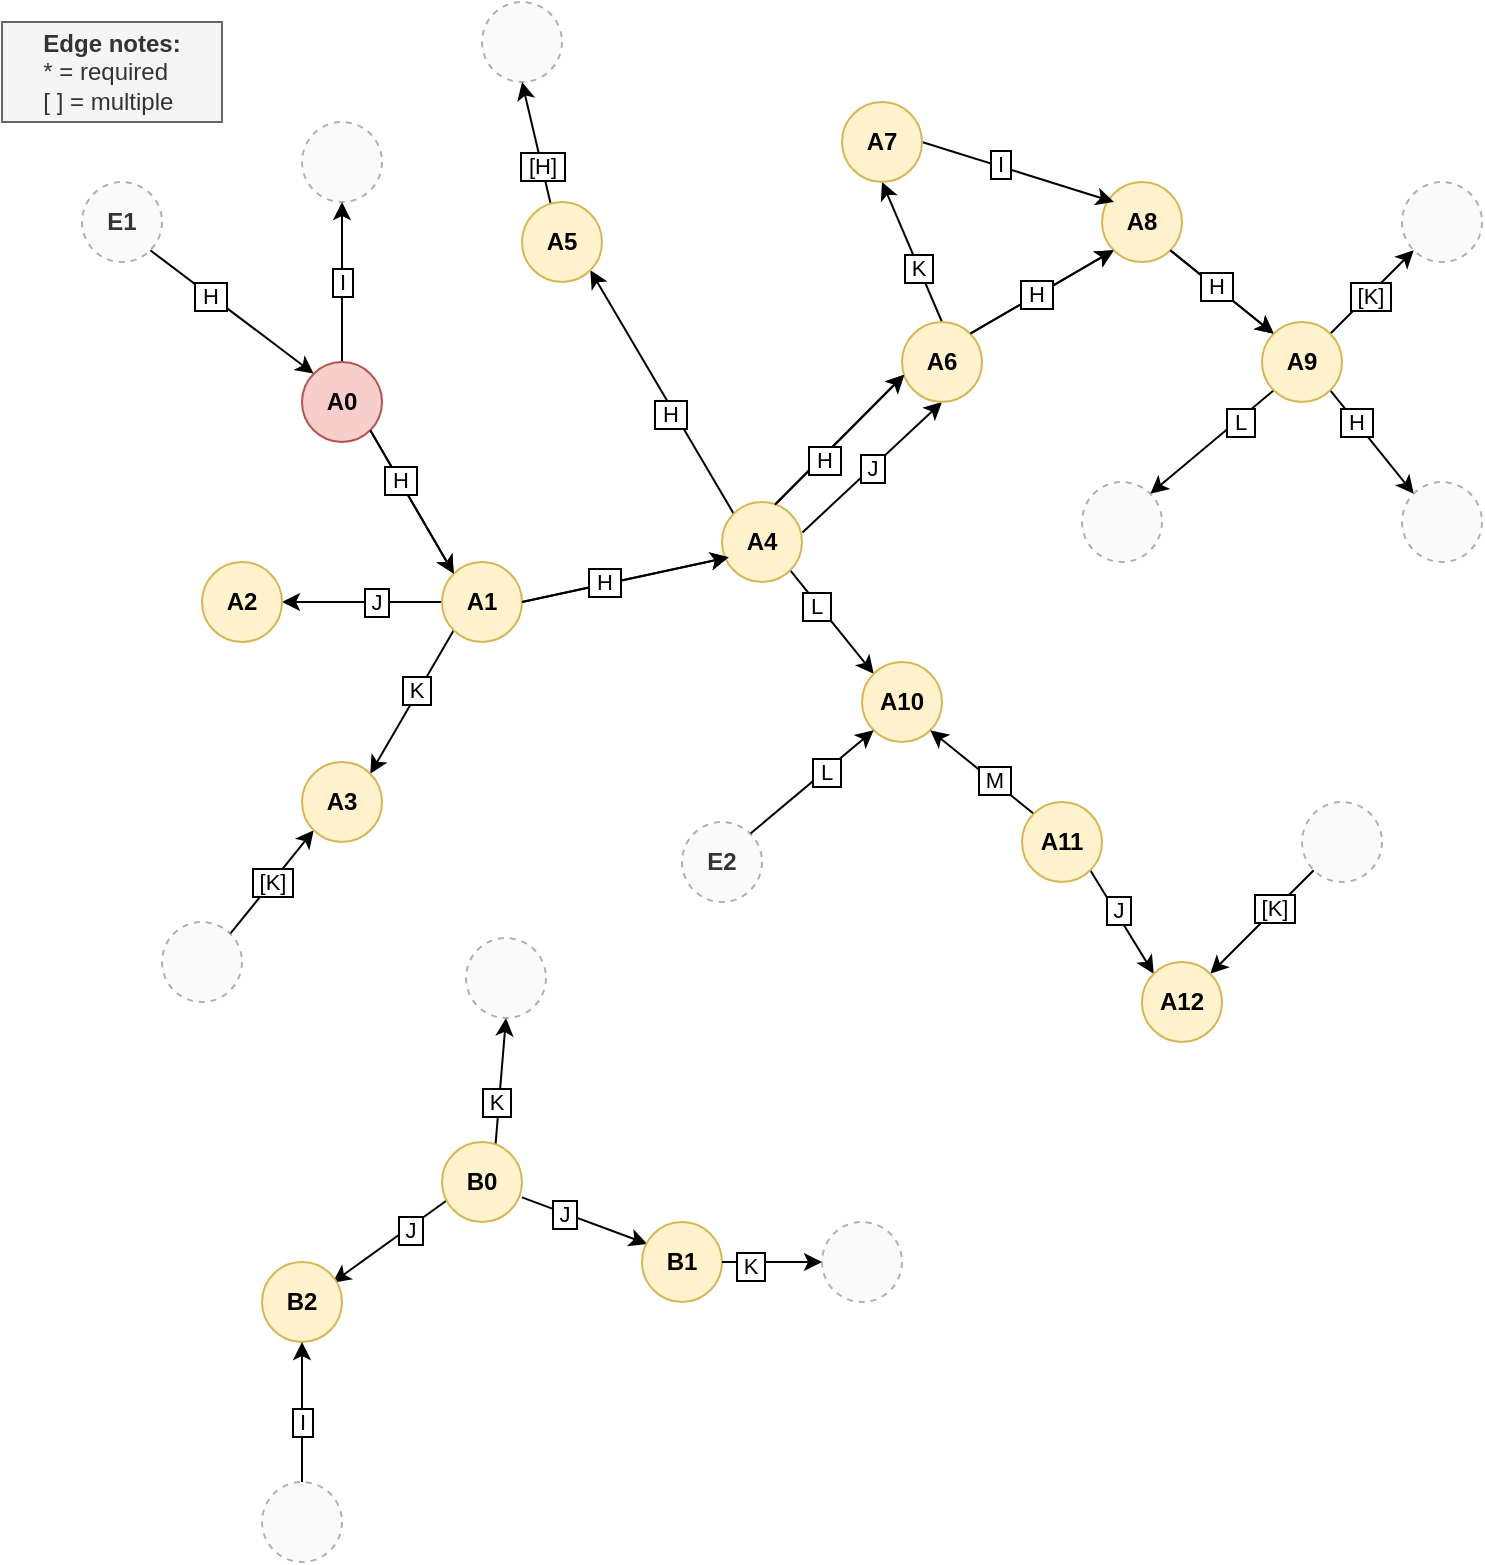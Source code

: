 <mxfile version="13.9.9" type="device"><diagram id="_USY4M_7vZehAEm-4iZj" name="A Object"><mxGraphModel dx="1097" dy="754" grid="1" gridSize="10" guides="1" tooltips="1" connect="1" arrows="1" fold="1" page="1" pageScale="1" pageWidth="827" pageHeight="1169" background="none" math="0" shadow="0"><root><mxCell id="0"/><mxCell id="1" parent="0"/><mxCell id="xoQXdU2DortdppkT05SR-3" style="rounded=0;orthogonalLoop=1;jettySize=auto;html=1;exitX=0.661;exitY=0.035;exitDx=0;exitDy=0;entryX=0.028;entryY=0.66;entryDx=0;entryDy=0;entryPerimeter=0;exitPerimeter=0;" parent="1" source="xoQXdU2DortdppkT05SR-1" target="xoQXdU2DortdppkT05SR-2" edge="1"><mxGeometry relative="1" as="geometry"/></mxCell><mxCell id="xoQXdU2DortdppkT05SR-45" value="&amp;nbsp;H&amp;nbsp;" style="edgeLabel;html=1;align=center;verticalAlign=middle;resizable=0;points=[];labelBorderColor=#000000;" parent="xoQXdU2DortdppkT05SR-3" vertex="1" connectable="0"><mxGeometry x="-0.271" y="-1" relative="1" as="geometry"><mxPoint as="offset"/></mxGeometry></mxCell><mxCell id="xoQXdU2DortdppkT05SR-16" style="edgeStyle=none;rounded=0;orthogonalLoop=1;jettySize=auto;html=1;exitX=0;exitY=0;exitDx=0;exitDy=0;entryX=1;entryY=1;entryDx=0;entryDy=0;" parent="1" source="xoQXdU2DortdppkT05SR-1" target="xoQXdU2DortdppkT05SR-10" edge="1"><mxGeometry relative="1" as="geometry"/></mxCell><mxCell id="xoQXdU2DortdppkT05SR-42" value="&amp;nbsp;H&amp;nbsp;" style="edgeLabel;html=1;align=center;verticalAlign=middle;resizable=0;points=[];labelBorderColor=#000000;" parent="xoQXdU2DortdppkT05SR-16" vertex="1" connectable="0"><mxGeometry x="-0.16" y="2" relative="1" as="geometry"><mxPoint as="offset"/></mxGeometry></mxCell><mxCell id="xoQXdU2DortdppkT05SR-23" style="edgeStyle=none;rounded=0;orthogonalLoop=1;jettySize=auto;html=1;exitX=1;exitY=1;exitDx=0;exitDy=0;entryX=0;entryY=0;entryDx=0;entryDy=0;" parent="1" source="xoQXdU2DortdppkT05SR-1" target="xoQXdU2DortdppkT05SR-13" edge="1"><mxGeometry relative="1" as="geometry"/></mxCell><mxCell id="xoQXdU2DortdppkT05SR-55" value="&amp;nbsp;L&amp;nbsp;" style="edgeLabel;html=1;align=center;verticalAlign=middle;resizable=0;points=[];labelBorderColor=#000000;" parent="xoQXdU2DortdppkT05SR-23" vertex="1" connectable="0"><mxGeometry x="-0.352" y="-1" relative="1" as="geometry"><mxPoint as="offset"/></mxGeometry></mxCell><mxCell id="xoQXdU2DortdppkT05SR-44" style="edgeStyle=none;rounded=0;orthogonalLoop=1;jettySize=auto;html=1;exitX=1.006;exitY=0.38;exitDx=0;exitDy=0;entryX=0.5;entryY=1;entryDx=0;entryDy=0;exitPerimeter=0;" parent="1" source="xoQXdU2DortdppkT05SR-1" target="xoQXdU2DortdppkT05SR-2" edge="1"><mxGeometry relative="1" as="geometry"/></mxCell><mxCell id="xoQXdU2DortdppkT05SR-51" value="&amp;nbsp;J&amp;nbsp;" style="edgeLabel;html=1;align=center;verticalAlign=middle;resizable=0;points=[];labelBorderColor=#000000;" parent="xoQXdU2DortdppkT05SR-44" vertex="1" connectable="0"><mxGeometry x="-0.209" y="-1" relative="1" as="geometry"><mxPoint x="5.88" y="-7.36" as="offset"/></mxGeometry></mxCell><mxCell id="xoQXdU2DortdppkT05SR-1" value="A4" style="ellipse;whiteSpace=wrap;html=1;aspect=fixed;fontStyle=1;fillColor=#fff2cc;strokeColor=#d6b656;" parent="1" vertex="1"><mxGeometry x="370" y="250" width="40" height="40" as="geometry"/></mxCell><mxCell id="xoQXdU2DortdppkT05SR-19" style="edgeStyle=none;rounded=0;orthogonalLoop=1;jettySize=auto;html=1;exitX=0.5;exitY=0;exitDx=0;exitDy=0;entryX=0.5;entryY=1;entryDx=0;entryDy=0;" parent="1" source="xoQXdU2DortdppkT05SR-2" target="xoQXdU2DortdppkT05SR-9" edge="1"><mxGeometry relative="1" as="geometry"/></mxCell><mxCell id="xoQXdU2DortdppkT05SR-52" value="&amp;nbsp;K&amp;nbsp;" style="edgeLabel;html=1;align=center;verticalAlign=middle;resizable=0;points=[];labelBorderColor=#000000;" parent="xoQXdU2DortdppkT05SR-19" vertex="1" connectable="0"><mxGeometry x="-0.214" relative="1" as="geometry"><mxPoint as="offset"/></mxGeometry></mxCell><mxCell id="xoQXdU2DortdppkT05SR-21" style="edgeStyle=none;rounded=0;orthogonalLoop=1;jettySize=auto;html=1;exitX=1;exitY=0;exitDx=0;exitDy=0;entryX=0;entryY=1;entryDx=0;entryDy=0;" parent="1" source="xoQXdU2DortdppkT05SR-2" target="xoQXdU2DortdppkT05SR-7" edge="1"><mxGeometry relative="1" as="geometry"/></mxCell><mxCell id="xoQXdU2DortdppkT05SR-46" value="&amp;nbsp;H&amp;nbsp;" style="edgeLabel;html=1;align=center;verticalAlign=middle;resizable=0;points=[];labelBorderColor=#000000;" parent="xoQXdU2DortdppkT05SR-21" vertex="1" connectable="0"><mxGeometry x="-0.27" y="-5" relative="1" as="geometry"><mxPoint x="3.41" y="-9.1" as="offset"/></mxGeometry></mxCell><mxCell id="xoQXdU2DortdppkT05SR-2" value="A6" style="ellipse;whiteSpace=wrap;html=1;aspect=fixed;fontStyle=1;fillColor=#fff2cc;strokeColor=#d6b656;" parent="1" vertex="1"><mxGeometry x="460" y="160" width="40" height="40" as="geometry"/></mxCell><mxCell id="xoQXdU2DortdppkT05SR-22" style="edgeStyle=none;rounded=0;orthogonalLoop=1;jettySize=auto;html=1;exitX=1;exitY=1;exitDx=0;exitDy=0;entryX=0;entryY=0;entryDx=0;entryDy=0;" parent="1" source="xoQXdU2DortdppkT05SR-7" target="xoQXdU2DortdppkT05SR-8" edge="1"><mxGeometry relative="1" as="geometry"/></mxCell><mxCell id="xoQXdU2DortdppkT05SR-47" value="&amp;nbsp;H&amp;nbsp;" style="edgeLabel;html=1;align=center;verticalAlign=middle;resizable=0;points=[];labelBorderColor=#000000;" parent="xoQXdU2DortdppkT05SR-22" vertex="1" connectable="0"><mxGeometry x="-0.4" relative="1" as="geometry"><mxPoint x="7.29" y="5.3" as="offset"/></mxGeometry></mxCell><mxCell id="xoQXdU2DortdppkT05SR-7" value="A8" style="ellipse;whiteSpace=wrap;html=1;aspect=fixed;fontStyle=1;fillColor=#fff2cc;strokeColor=#d6b656;" parent="1" vertex="1"><mxGeometry x="560" y="90" width="40" height="40" as="geometry"/></mxCell><mxCell id="xoQXdU2DortdppkT05SR-33" style="edgeStyle=none;rounded=0;orthogonalLoop=1;jettySize=auto;html=1;exitX=0;exitY=1;exitDx=0;exitDy=0;entryX=1;entryY=0;entryDx=0;entryDy=0;" parent="1" source="xoQXdU2DortdppkT05SR-8" target="xoQXdU2DortdppkT05SR-90" edge="1"><mxGeometry relative="1" as="geometry"><mxPoint x="590" y="250" as="targetPoint"/></mxGeometry></mxCell><mxCell id="xoQXdU2DortdppkT05SR-54" value="&amp;nbsp;L&amp;nbsp;" style="edgeLabel;html=1;align=center;verticalAlign=middle;resizable=0;points=[];labelBorderColor=#000000;" parent="xoQXdU2DortdppkT05SR-33" vertex="1" connectable="0"><mxGeometry x="-0.428" y="1" relative="1" as="geometry"><mxPoint as="offset"/></mxGeometry></mxCell><mxCell id="xoQXdU2DortdppkT05SR-34" style="edgeStyle=none;rounded=0;orthogonalLoop=1;jettySize=auto;html=1;exitX=1;exitY=1;exitDx=0;exitDy=0;entryX=0;entryY=0;entryDx=0;entryDy=0;" parent="1" source="xoQXdU2DortdppkT05SR-8" target="xoQXdU2DortdppkT05SR-89" edge="1"><mxGeometry relative="1" as="geometry"><mxPoint x="720" y="250" as="targetPoint"/></mxGeometry></mxCell><mxCell id="xoQXdU2DortdppkT05SR-48" value="&amp;nbsp;H&amp;nbsp;" style="edgeLabel;html=1;align=center;verticalAlign=middle;resizable=0;points=[];labelBorderColor=#000000;" parent="xoQXdU2DortdppkT05SR-34" vertex="1" connectable="0"><mxGeometry x="-0.389" relative="1" as="geometry"><mxPoint as="offset"/></mxGeometry></mxCell><mxCell id="xoQXdU2DortdppkT05SR-82" style="edgeStyle=none;rounded=0;orthogonalLoop=1;jettySize=auto;html=1;exitX=1;exitY=0;exitDx=0;exitDy=0;strokeWidth=1;entryX=0;entryY=1;entryDx=0;entryDy=0;" parent="1" source="xoQXdU2DortdppkT05SR-8" target="xoQXdU2DortdppkT05SR-91" edge="1"><mxGeometry relative="1" as="geometry"><mxPoint x="720" y="130" as="targetPoint"/></mxGeometry></mxCell><mxCell id="xoQXdU2DortdppkT05SR-83" value="&amp;nbsp;[K]&amp;nbsp;" style="edgeLabel;html=1;align=center;verticalAlign=middle;resizable=0;points=[];labelBorderColor=#000000;" parent="xoQXdU2DortdppkT05SR-82" vertex="1" connectable="0"><mxGeometry x="-0.415" y="-3" relative="1" as="geometry"><mxPoint x="4.62" y="-8.75" as="offset"/></mxGeometry></mxCell><mxCell id="xoQXdU2DortdppkT05SR-8" value="A9" style="ellipse;whiteSpace=wrap;html=1;aspect=fixed;fontStyle=1;fillColor=#fff2cc;strokeColor=#d6b656;" parent="1" vertex="1"><mxGeometry x="640" y="160" width="40" height="40" as="geometry"/></mxCell><mxCell id="xoQXdU2DortdppkT05SR-20" style="edgeStyle=none;rounded=0;orthogonalLoop=1;jettySize=auto;html=1;exitX=1;exitY=0.5;exitDx=0;exitDy=0;" parent="1" source="xoQXdU2DortdppkT05SR-9" edge="1"><mxGeometry relative="1" as="geometry"><mxPoint x="566" y="100" as="targetPoint"/></mxGeometry></mxCell><mxCell id="xoQXdU2DortdppkT05SR-53" value="&amp;nbsp;I&amp;nbsp;" style="edgeLabel;html=1;align=center;verticalAlign=middle;resizable=0;points=[];labelBorderColor=#000000;" parent="xoQXdU2DortdppkT05SR-20" vertex="1" connectable="0"><mxGeometry x="-0.197" relative="1" as="geometry"><mxPoint y="-1" as="offset"/></mxGeometry></mxCell><mxCell id="xoQXdU2DortdppkT05SR-9" value="A7" style="ellipse;whiteSpace=wrap;html=1;aspect=fixed;fontStyle=1;fillColor=#fff2cc;strokeColor=#d6b656;" parent="1" vertex="1"><mxGeometry x="430" y="50" width="40" height="40" as="geometry"/></mxCell><mxCell id="xoQXdU2DortdppkT05SR-32" style="edgeStyle=none;rounded=0;orthogonalLoop=1;jettySize=auto;html=1;exitX=0.361;exitY=0.035;exitDx=0;exitDy=0;entryX=0.5;entryY=1;entryDx=0;entryDy=0;exitPerimeter=0;" parent="1" source="xoQXdU2DortdppkT05SR-10" target="xoQXdU2DortdppkT05SR-92" edge="1"><mxGeometry relative="1" as="geometry"><mxPoint x="230" y="40" as="targetPoint"/></mxGeometry></mxCell><mxCell id="xoQXdU2DortdppkT05SR-43" value="&amp;nbsp;[H]&amp;nbsp;" style="edgeLabel;html=1;align=center;verticalAlign=middle;resizable=0;points=[];labelBorderColor=#000000;" parent="xoQXdU2DortdppkT05SR-32" vertex="1" connectable="0"><mxGeometry x="-0.346" relative="1" as="geometry"><mxPoint as="offset"/></mxGeometry></mxCell><mxCell id="xoQXdU2DortdppkT05SR-10" value="A5" style="ellipse;whiteSpace=wrap;html=1;aspect=fixed;fontStyle=1;fillColor=#fff2cc;strokeColor=#d6b656;" parent="1" vertex="1"><mxGeometry x="270" y="100" width="40" height="40" as="geometry"/></mxCell><mxCell id="xoQXdU2DortdppkT05SR-17" style="edgeStyle=none;rounded=0;orthogonalLoop=1;jettySize=auto;html=1;exitX=1;exitY=0.5;exitDx=0;exitDy=0;entryX=0.083;entryY=0.692;entryDx=0;entryDy=0;entryPerimeter=0;" parent="1" source="xoQXdU2DortdppkT05SR-11" target="xoQXdU2DortdppkT05SR-1" edge="1"><mxGeometry relative="1" as="geometry"/></mxCell><mxCell id="xoQXdU2DortdppkT05SR-41" value="&amp;nbsp;H&amp;nbsp;" style="edgeLabel;html=1;align=center;verticalAlign=middle;resizable=0;points=[];labelBorderColor=#000000;" parent="xoQXdU2DortdppkT05SR-17" vertex="1" connectable="0"><mxGeometry x="-0.333" relative="1" as="geometry"><mxPoint x="5.79" y="-2.61" as="offset"/></mxGeometry></mxCell><mxCell id="xoQXdU2DortdppkT05SR-18" style="edgeStyle=none;rounded=0;orthogonalLoop=1;jettySize=auto;html=1;exitX=0;exitY=1;exitDx=0;exitDy=0;entryX=1;entryY=0;entryDx=0;entryDy=0;" parent="1" source="xoQXdU2DortdppkT05SR-11" target="xoQXdU2DortdppkT05SR-12" edge="1"><mxGeometry relative="1" as="geometry"/></mxCell><mxCell id="xoQXdU2DortdppkT05SR-50" value="&amp;nbsp;K&amp;nbsp;" style="edgeLabel;html=1;align=center;verticalAlign=middle;resizable=0;points=[];labelBorderColor=#000000;" parent="xoQXdU2DortdppkT05SR-18" vertex="1" connectable="0"><mxGeometry x="-0.147" y="-2" relative="1" as="geometry"><mxPoint as="offset"/></mxGeometry></mxCell><mxCell id="xoQXdU2DortdppkT05SR-27" style="edgeStyle=none;rounded=0;orthogonalLoop=1;jettySize=auto;html=1;exitX=0;exitY=0.5;exitDx=0;exitDy=0;entryX=1;entryY=0.5;entryDx=0;entryDy=0;" parent="1" source="xoQXdU2DortdppkT05SR-11" target="xoQXdU2DortdppkT05SR-26" edge="1"><mxGeometry relative="1" as="geometry"/></mxCell><mxCell id="xoQXdU2DortdppkT05SR-49" value="&amp;nbsp;J&amp;nbsp;" style="edgeLabel;html=1;align=center;verticalAlign=middle;resizable=0;points=[];labelBorderColor=#000000;" parent="xoQXdU2DortdppkT05SR-27" vertex="1" connectable="0"><mxGeometry x="-0.181" relative="1" as="geometry"><mxPoint as="offset"/></mxGeometry></mxCell><mxCell id="xoQXdU2DortdppkT05SR-61" style="edgeStyle=none;rounded=0;orthogonalLoop=1;jettySize=auto;html=1;entryX=0;entryY=1;entryDx=0;entryDy=0;strokeWidth=1;exitX=1;exitY=0;exitDx=0;exitDy=0;" parent="1" source="xoQXdU2DortdppkT05SR-87" target="xoQXdU2DortdppkT05SR-12" edge="1"><mxGeometry relative="1" as="geometry"><mxPoint x="120" y="470" as="sourcePoint"/></mxGeometry></mxCell><mxCell id="xoQXdU2DortdppkT05SR-62" value="&amp;nbsp;[K]&amp;nbsp;" style="edgeLabel;html=1;align=center;verticalAlign=middle;resizable=0;points=[];labelBorderColor=#000000;" parent="xoQXdU2DortdppkT05SR-61" vertex="1" connectable="0"><mxGeometry x="-0.338" y="-2" relative="1" as="geometry"><mxPoint x="5" y="-10.72" as="offset"/></mxGeometry></mxCell><mxCell id="xoQXdU2DortdppkT05SR-11" value="A1" style="ellipse;whiteSpace=wrap;html=1;aspect=fixed;fontStyle=1;fillColor=#fff2cc;strokeColor=#d6b656;" parent="1" vertex="1"><mxGeometry x="230" y="280" width="40" height="40" as="geometry"/></mxCell><mxCell id="xoQXdU2DortdppkT05SR-12" value="A3" style="ellipse;whiteSpace=wrap;html=1;aspect=fixed;fontStyle=1;fillColor=#fff2cc;strokeColor=#d6b656;" parent="1" vertex="1"><mxGeometry x="160" y="380" width="40" height="40" as="geometry"/></mxCell><mxCell id="xoQXdU2DortdppkT05SR-13" value="A10" style="ellipse;whiteSpace=wrap;html=1;aspect=fixed;fontStyle=1;fillColor=#fff2cc;strokeColor=#d6b656;" parent="1" vertex="1"><mxGeometry x="440" y="330" width="40" height="40" as="geometry"/></mxCell><mxCell id="xoQXdU2DortdppkT05SR-24" style="edgeStyle=none;rounded=0;orthogonalLoop=1;jettySize=auto;html=1;exitX=0;exitY=0;exitDx=0;exitDy=0;entryX=1;entryY=1;entryDx=0;entryDy=0;" parent="1" source="xoQXdU2DortdppkT05SR-14" target="xoQXdU2DortdppkT05SR-13" edge="1"><mxGeometry relative="1" as="geometry"/></mxCell><mxCell id="xoQXdU2DortdppkT05SR-57" value="&amp;nbsp;M&amp;nbsp;" style="edgeLabel;html=1;align=center;verticalAlign=middle;resizable=0;points=[];labelBorderColor=#000000;" parent="xoQXdU2DortdppkT05SR-24" vertex="1" connectable="0"><mxGeometry x="-0.221" y="-1" relative="1" as="geometry"><mxPoint as="offset"/></mxGeometry></mxCell><mxCell id="xoQXdU2DortdppkT05SR-25" style="edgeStyle=none;rounded=0;orthogonalLoop=1;jettySize=auto;html=1;exitX=1;exitY=1;exitDx=0;exitDy=0;entryX=0;entryY=0;entryDx=0;entryDy=0;" parent="1" source="xoQXdU2DortdppkT05SR-14" target="xoQXdU2DortdppkT05SR-15" edge="1"><mxGeometry relative="1" as="geometry"><Array as="points"><mxPoint x="570" y="460"/></Array></mxGeometry></mxCell><mxCell id="xoQXdU2DortdppkT05SR-58" value="&amp;nbsp;J&amp;nbsp;" style="edgeLabel;html=1;align=center;verticalAlign=middle;resizable=0;points=[];labelBorderColor=#000000;" parent="xoQXdU2DortdppkT05SR-25" vertex="1" connectable="0"><mxGeometry x="-0.211" y="1" relative="1" as="geometry"><mxPoint as="offset"/></mxGeometry></mxCell><mxCell id="xoQXdU2DortdppkT05SR-35" style="edgeStyle=none;rounded=0;orthogonalLoop=1;jettySize=auto;html=1;entryX=0;entryY=1;entryDx=0;entryDy=0;strokeWidth=1;exitX=1;exitY=0;exitDx=0;exitDy=0;" parent="1" source="xoQXdU2DortdppkT05SR-86" target="xoQXdU2DortdppkT05SR-13" edge="1"><mxGeometry relative="1" as="geometry"><mxPoint x="390" y="420" as="sourcePoint"/></mxGeometry></mxCell><mxCell id="xoQXdU2DortdppkT05SR-56" value="&amp;nbsp;L&amp;nbsp;" style="edgeLabel;html=1;align=center;verticalAlign=middle;resizable=0;points=[];labelBorderColor=#000000;" parent="xoQXdU2DortdppkT05SR-35" vertex="1" connectable="0"><mxGeometry x="0.207" relative="1" as="geometry"><mxPoint as="offset"/></mxGeometry></mxCell><mxCell id="xoQXdU2DortdppkT05SR-36" style="edgeStyle=none;rounded=0;orthogonalLoop=1;jettySize=auto;html=1;entryX=1;entryY=0;entryDx=0;entryDy=0;exitX=0;exitY=1;exitDx=0;exitDy=0;" parent="1" source="xoQXdU2DortdppkT05SR-88" target="xoQXdU2DortdppkT05SR-15" edge="1"><mxGeometry relative="1" as="geometry"><mxPoint x="670" y="430" as="sourcePoint"/></mxGeometry></mxCell><mxCell id="xoQXdU2DortdppkT05SR-59" value="&amp;nbsp;[K]&amp;nbsp;" style="edgeLabel;html=1;align=center;verticalAlign=middle;resizable=0;points=[];labelBorderColor=#000000;" parent="xoQXdU2DortdppkT05SR-36" vertex="1" connectable="0"><mxGeometry x="-0.234" y="-1" relative="1" as="geometry"><mxPoint as="offset"/></mxGeometry></mxCell><mxCell id="xoQXdU2DortdppkT05SR-14" value="A11" style="ellipse;whiteSpace=wrap;html=1;aspect=fixed;fontStyle=1;fillColor=#fff2cc;strokeColor=#d6b656;" parent="1" vertex="1"><mxGeometry x="520" y="400" width="40" height="40" as="geometry"/></mxCell><mxCell id="xoQXdU2DortdppkT05SR-15" value="A12" style="ellipse;whiteSpace=wrap;html=1;aspect=fixed;fontStyle=1;fillColor=#fff2cc;strokeColor=#d6b656;" parent="1" vertex="1"><mxGeometry x="580" y="480" width="40" height="40" as="geometry"/></mxCell><mxCell id="xoQXdU2DortdppkT05SR-31" style="edgeStyle=none;rounded=0;orthogonalLoop=1;jettySize=auto;html=1;entryX=0;entryY=0;entryDx=0;entryDy=0;exitX=1;exitY=1;exitDx=0;exitDy=0;" parent="1" source="xoQXdU2DortdppkT05SR-85" target="xoQXdU2DortdppkT05SR-28" edge="1"><mxGeometry relative="1" as="geometry"><mxPoint x="90" y="130" as="sourcePoint"/></mxGeometry></mxCell><mxCell id="xoQXdU2DortdppkT05SR-38" value="&amp;nbsp;H&amp;nbsp;" style="edgeLabel;html=1;align=center;verticalAlign=middle;resizable=0;points=[];labelBorderColor=#000000;" parent="xoQXdU2DortdppkT05SR-31" vertex="1" connectable="0"><mxGeometry x="-0.263" relative="1" as="geometry"><mxPoint as="offset"/></mxGeometry></mxCell><mxCell id="xoQXdU2DortdppkT05SR-26" value="A2" style="ellipse;whiteSpace=wrap;html=1;aspect=fixed;fontStyle=1;fillColor=#fff2cc;strokeColor=#d6b656;" parent="1" vertex="1"><mxGeometry x="110" y="280" width="40" height="40" as="geometry"/></mxCell><mxCell id="xoQXdU2DortdppkT05SR-29" style="edgeStyle=none;rounded=0;orthogonalLoop=1;jettySize=auto;html=1;exitX=1;exitY=1;exitDx=0;exitDy=0;entryX=0;entryY=0;entryDx=0;entryDy=0;" parent="1" source="xoQXdU2DortdppkT05SR-28" target="xoQXdU2DortdppkT05SR-11" edge="1"><mxGeometry relative="1" as="geometry"/></mxCell><mxCell id="xoQXdU2DortdppkT05SR-40" value="&amp;nbsp;H&amp;nbsp;" style="edgeLabel;html=1;align=center;verticalAlign=middle;resizable=0;points=[];labelBorderColor=#000000;" parent="xoQXdU2DortdppkT05SR-29" vertex="1" connectable="0"><mxGeometry x="-0.303" relative="1" as="geometry"><mxPoint as="offset"/></mxGeometry></mxCell><mxCell id="xoQXdU2DortdppkT05SR-37" style="edgeStyle=none;rounded=0;orthogonalLoop=1;jettySize=auto;html=1;exitX=0.5;exitY=0;exitDx=0;exitDy=0;entryX=0.5;entryY=1;entryDx=0;entryDy=0;" parent="1" source="xoQXdU2DortdppkT05SR-28" target="xoQXdU2DortdppkT05SR-93" edge="1"><mxGeometry relative="1" as="geometry"><mxPoint x="180" y="100" as="targetPoint"/></mxGeometry></mxCell><mxCell id="xoQXdU2DortdppkT05SR-39" value="&amp;nbsp;I&amp;nbsp;" style="edgeLabel;html=1;align=center;verticalAlign=middle;resizable=0;points=[];labelBorderColor=#000000;" parent="xoQXdU2DortdppkT05SR-37" vertex="1" connectable="0"><mxGeometry x="0.208" y="1" relative="1" as="geometry"><mxPoint x="1" y="8.33" as="offset"/></mxGeometry></mxCell><mxCell id="xoQXdU2DortdppkT05SR-28" value="A0" style="ellipse;whiteSpace=wrap;html=1;aspect=fixed;fontStyle=1;fillColor=#f8cecc;strokeColor=#b85450;" parent="1" vertex="1"><mxGeometry x="160" y="180" width="40" height="40" as="geometry"/></mxCell><mxCell id="xoQXdU2DortdppkT05SR-68" style="edgeStyle=none;rounded=0;orthogonalLoop=1;jettySize=auto;html=1;exitX=1;exitY=1;exitDx=0;exitDy=0;entryX=0;entryY=0;entryDx=0;entryDy=0;" parent="1" edge="1"><mxGeometry relative="1" as="geometry"><mxPoint x="194.142" y="214.142" as="sourcePoint"/><mxPoint x="235.858" y="285.858" as="targetPoint"/></mxGeometry></mxCell><mxCell id="xoQXdU2DortdppkT05SR-69" value="&amp;nbsp;H&amp;nbsp;" style="edgeLabel;html=1;align=center;verticalAlign=middle;resizable=0;points=[];labelBorderColor=#000000;" parent="xoQXdU2DortdppkT05SR-68" vertex="1" connectable="0"><mxGeometry x="-0.303" relative="1" as="geometry"><mxPoint as="offset"/></mxGeometry></mxCell><mxCell id="xoQXdU2DortdppkT05SR-70" style="edgeStyle=none;rounded=0;orthogonalLoop=1;jettySize=auto;html=1;exitX=1;exitY=0.5;exitDx=0;exitDy=0;entryX=0.083;entryY=0.692;entryDx=0;entryDy=0;entryPerimeter=0;" parent="1" edge="1"><mxGeometry relative="1" as="geometry"><mxPoint x="270" y="300" as="sourcePoint"/><mxPoint x="373.32" y="277.68" as="targetPoint"/></mxGeometry></mxCell><mxCell id="xoQXdU2DortdppkT05SR-71" value="&amp;nbsp;H&amp;nbsp;" style="edgeLabel;html=1;align=center;verticalAlign=middle;resizable=0;points=[];labelBorderColor=#000000;" parent="xoQXdU2DortdppkT05SR-70" vertex="1" connectable="0"><mxGeometry x="-0.333" relative="1" as="geometry"><mxPoint x="5.79" y="-2.61" as="offset"/></mxGeometry></mxCell><mxCell id="xoQXdU2DortdppkT05SR-76" style="rounded=0;orthogonalLoop=1;jettySize=auto;html=1;exitX=0.661;exitY=0.035;exitDx=0;exitDy=0;entryX=0.028;entryY=0.66;entryDx=0;entryDy=0;entryPerimeter=0;exitPerimeter=0;" parent="1" edge="1"><mxGeometry relative="1" as="geometry"><mxPoint x="396.44" y="251.4" as="sourcePoint"/><mxPoint x="461.12" y="186.4" as="targetPoint"/></mxGeometry></mxCell><mxCell id="xoQXdU2DortdppkT05SR-77" value="&amp;nbsp;H&amp;nbsp;" style="edgeLabel;html=1;align=center;verticalAlign=middle;resizable=0;points=[];labelBorderColor=#000000;" parent="xoQXdU2DortdppkT05SR-76" vertex="1" connectable="0"><mxGeometry x="-0.271" y="-1" relative="1" as="geometry"><mxPoint as="offset"/></mxGeometry></mxCell><mxCell id="xoQXdU2DortdppkT05SR-78" style="edgeStyle=none;rounded=0;orthogonalLoop=1;jettySize=auto;html=1;exitX=1;exitY=0;exitDx=0;exitDy=0;entryX=0;entryY=1;entryDx=0;entryDy=0;" parent="1" edge="1"><mxGeometry relative="1" as="geometry"><mxPoint x="494.142" y="165.858" as="sourcePoint"/><mxPoint x="565.858" y="124.142" as="targetPoint"/></mxGeometry></mxCell><mxCell id="xoQXdU2DortdppkT05SR-79" value="&amp;nbsp;H&amp;nbsp;" style="edgeLabel;html=1;align=center;verticalAlign=middle;resizable=0;points=[];labelBorderColor=#000000;" parent="xoQXdU2DortdppkT05SR-78" vertex="1" connectable="0"><mxGeometry x="-0.27" y="-5" relative="1" as="geometry"><mxPoint x="3.41" y="-9.1" as="offset"/></mxGeometry></mxCell><mxCell id="xoQXdU2DortdppkT05SR-80" style="edgeStyle=none;rounded=0;orthogonalLoop=1;jettySize=auto;html=1;exitX=1;exitY=1;exitDx=0;exitDy=0;entryX=0;entryY=0;entryDx=0;entryDy=0;" parent="1" edge="1"><mxGeometry relative="1" as="geometry"><mxPoint x="594.142" y="124.142" as="sourcePoint"/><mxPoint x="645.858" y="165.858" as="targetPoint"/></mxGeometry></mxCell><mxCell id="xoQXdU2DortdppkT05SR-81" value="&amp;nbsp;H&amp;nbsp;" style="edgeLabel;html=1;align=center;verticalAlign=middle;resizable=0;points=[];labelBorderColor=#000000;" parent="xoQXdU2DortdppkT05SR-80" vertex="1" connectable="0"><mxGeometry x="-0.4" relative="1" as="geometry"><mxPoint x="7.29" y="5.3" as="offset"/></mxGeometry></mxCell><mxCell id="xoQXdU2DortdppkT05SR-84" value="&lt;div style=&quot;text-align: left&quot;&gt;&lt;span&gt;&lt;b&gt;Edge notes:&lt;/b&gt;&lt;/span&gt;&lt;/div&gt;&lt;div style=&quot;text-align: left&quot;&gt;&lt;span&gt;* = required&lt;/span&gt;&lt;/div&gt;&lt;div style=&quot;text-align: left&quot;&gt;&lt;span&gt;[ ] = multiple&lt;/span&gt;&lt;/div&gt;" style="rounded=0;whiteSpace=wrap;html=1;fillColor=#f5f5f5;strokeColor=#666666;fontColor=#333333;" parent="1" vertex="1"><mxGeometry x="10" y="10" width="110" height="50" as="geometry"/></mxCell><mxCell id="xoQXdU2DortdppkT05SR-85" value="E1" style="ellipse;whiteSpace=wrap;html=1;aspect=fixed;fontStyle=1;strokeColor=#666666;fontColor=#333333;fillColor=#f5f5f5;opacity=50;sketch=0;fixDash=0;comic=0;labelBackgroundColor=none;dashed=1;" parent="1" vertex="1"><mxGeometry x="50" y="90" width="40" height="40" as="geometry"/></mxCell><mxCell id="xoQXdU2DortdppkT05SR-86" value="E2" style="ellipse;whiteSpace=wrap;html=1;aspect=fixed;fontStyle=1;strokeColor=#666666;fontColor=#333333;fillColor=#f5f5f5;opacity=50;sketch=0;fixDash=0;comic=0;labelBackgroundColor=none;dashed=1;" parent="1" vertex="1"><mxGeometry x="350" y="410" width="40" height="40" as="geometry"/></mxCell><mxCell id="xoQXdU2DortdppkT05SR-87" value="" style="ellipse;whiteSpace=wrap;html=1;aspect=fixed;fontStyle=1;strokeColor=#666666;fontColor=#333333;fillColor=#f5f5f5;opacity=50;sketch=0;fixDash=0;comic=0;labelBackgroundColor=none;dashed=1;" parent="1" vertex="1"><mxGeometry x="90" y="460" width="40" height="40" as="geometry"/></mxCell><mxCell id="xoQXdU2DortdppkT05SR-88" value="" style="ellipse;whiteSpace=wrap;html=1;aspect=fixed;fontStyle=1;strokeColor=#666666;fontColor=#333333;fillColor=#f5f5f5;opacity=50;sketch=0;fixDash=0;comic=0;labelBackgroundColor=none;dashed=1;" parent="1" vertex="1"><mxGeometry x="660" y="400" width="40" height="40" as="geometry"/></mxCell><mxCell id="xoQXdU2DortdppkT05SR-89" value="" style="ellipse;whiteSpace=wrap;html=1;aspect=fixed;fontStyle=1;strokeColor=#666666;fontColor=#333333;fillColor=#f5f5f5;opacity=50;sketch=0;fixDash=0;comic=0;labelBackgroundColor=none;dashed=1;" parent="1" vertex="1"><mxGeometry x="710" y="240" width="40" height="40" as="geometry"/></mxCell><mxCell id="xoQXdU2DortdppkT05SR-90" value="" style="ellipse;whiteSpace=wrap;html=1;aspect=fixed;fontStyle=1;strokeColor=#666666;fontColor=#333333;fillColor=#f5f5f5;opacity=50;sketch=0;fixDash=0;comic=0;labelBackgroundColor=none;dashed=1;" parent="1" vertex="1"><mxGeometry x="550" y="240" width="40" height="40" as="geometry"/></mxCell><mxCell id="xoQXdU2DortdppkT05SR-91" value="" style="ellipse;whiteSpace=wrap;html=1;aspect=fixed;fontStyle=1;strokeColor=#666666;fontColor=#333333;fillColor=#f5f5f5;opacity=50;sketch=0;fixDash=0;comic=0;labelBackgroundColor=none;dashed=1;" parent="1" vertex="1"><mxGeometry x="710" y="90" width="40" height="40" as="geometry"/></mxCell><mxCell id="xoQXdU2DortdppkT05SR-92" value="" style="ellipse;whiteSpace=wrap;html=1;aspect=fixed;fontStyle=1;strokeColor=#666666;fontColor=#333333;fillColor=#f5f5f5;opacity=50;sketch=0;fixDash=0;comic=0;labelBackgroundColor=none;dashed=1;" parent="1" vertex="1"><mxGeometry x="250" width="40" height="40" as="geometry"/></mxCell><mxCell id="xoQXdU2DortdppkT05SR-93" value="" style="ellipse;whiteSpace=wrap;html=1;aspect=fixed;fontStyle=1;strokeColor=#666666;fontColor=#333333;fillColor=#f5f5f5;opacity=50;sketch=0;fixDash=0;comic=0;labelBackgroundColor=none;dashed=1;" parent="1" vertex="1"><mxGeometry x="160" y="60" width="40" height="40" as="geometry"/></mxCell><mxCell id="EMQO3MmSE_hLgWjN8J9D-4" style="rounded=0;orthogonalLoop=1;jettySize=auto;html=1;exitX=1;exitY=0.692;exitDx=0;exitDy=0;entryX=0.067;entryY=0.275;entryDx=0;entryDy=0;exitPerimeter=0;entryPerimeter=0;" edge="1" parent="1" source="EMQO3MmSE_hLgWjN8J9D-1" target="EMQO3MmSE_hLgWjN8J9D-2"><mxGeometry relative="1" as="geometry"/></mxCell><mxCell id="EMQO3MmSE_hLgWjN8J9D-7" value="&amp;nbsp;J&amp;nbsp;" style="edgeLabel;html=1;align=center;verticalAlign=middle;resizable=0;points=[];labelBorderColor=#000000;" vertex="1" connectable="0" parent="EMQO3MmSE_hLgWjN8J9D-4"><mxGeometry x="-0.328" relative="1" as="geometry"><mxPoint as="offset"/></mxGeometry></mxCell><mxCell id="EMQO3MmSE_hLgWjN8J9D-5" style="edgeStyle=none;rounded=0;orthogonalLoop=1;jettySize=auto;html=1;exitX=0.067;exitY=0.725;exitDx=0;exitDy=0;entryX=0.883;entryY=0.258;entryDx=0;entryDy=0;entryPerimeter=0;exitPerimeter=0;" edge="1" parent="1" source="EMQO3MmSE_hLgWjN8J9D-1" target="EMQO3MmSE_hLgWjN8J9D-3"><mxGeometry relative="1" as="geometry"/></mxCell><mxCell id="EMQO3MmSE_hLgWjN8J9D-6" value="&amp;nbsp;J&amp;nbsp;" style="edgeLabel;html=1;align=center;verticalAlign=middle;resizable=0;points=[];labelBorderColor=#000000;" vertex="1" connectable="0" parent="EMQO3MmSE_hLgWjN8J9D-5"><mxGeometry x="-0.329" y="1" relative="1" as="geometry"><mxPoint as="offset"/></mxGeometry></mxCell><mxCell id="EMQO3MmSE_hLgWjN8J9D-8" style="edgeStyle=none;rounded=0;orthogonalLoop=1;jettySize=auto;html=1;exitX=0.667;exitY=0.058;exitDx=0;exitDy=0;entryX=0.5;entryY=1;entryDx=0;entryDy=0;exitPerimeter=0;" edge="1" parent="1" source="EMQO3MmSE_hLgWjN8J9D-1" target="EMQO3MmSE_hLgWjN8J9D-9"><mxGeometry relative="1" as="geometry"><mxPoint x="260" y="500" as="targetPoint"/></mxGeometry></mxCell><mxCell id="EMQO3MmSE_hLgWjN8J9D-10" value="&amp;nbsp;K&amp;nbsp;" style="edgeLabel;html=1;align=center;verticalAlign=middle;resizable=0;points=[];labelBorderColor=#000000;" vertex="1" connectable="0" parent="EMQO3MmSE_hLgWjN8J9D-8"><mxGeometry x="-0.299" y="-2" relative="1" as="geometry"><mxPoint x="-3.52" y="-0.53" as="offset"/></mxGeometry></mxCell><mxCell id="EMQO3MmSE_hLgWjN8J9D-1" value="B0" style="ellipse;whiteSpace=wrap;html=1;aspect=fixed;fontStyle=1;fillColor=#fff2cc;strokeColor=#d6b656;" vertex="1" parent="1"><mxGeometry x="230" y="570" width="40" height="40" as="geometry"/></mxCell><mxCell id="EMQO3MmSE_hLgWjN8J9D-2" value="B1" style="ellipse;whiteSpace=wrap;html=1;aspect=fixed;fontStyle=1;fillColor=#fff2cc;strokeColor=#d6b656;" vertex="1" parent="1"><mxGeometry x="330" y="610" width="40" height="40" as="geometry"/></mxCell><mxCell id="EMQO3MmSE_hLgWjN8J9D-3" value="B2" style="ellipse;whiteSpace=wrap;html=1;aspect=fixed;fontStyle=1;fillColor=#fff2cc;strokeColor=#d6b656;" vertex="1" parent="1"><mxGeometry x="140" y="630" width="40" height="40" as="geometry"/></mxCell><mxCell id="EMQO3MmSE_hLgWjN8J9D-9" value="" style="ellipse;whiteSpace=wrap;html=1;aspect=fixed;fontStyle=1;strokeColor=#666666;fontColor=#333333;fillColor=#f5f5f5;opacity=50;sketch=0;fixDash=0;comic=0;labelBackgroundColor=none;dashed=1;" vertex="1" parent="1"><mxGeometry x="242" y="468" width="40" height="40" as="geometry"/></mxCell><mxCell id="EMQO3MmSE_hLgWjN8J9D-11" style="edgeStyle=none;rounded=0;orthogonalLoop=1;jettySize=auto;html=1;exitX=1;exitY=0.5;exitDx=0;exitDy=0;entryX=0;entryY=0.5;entryDx=0;entryDy=0;" edge="1" target="EMQO3MmSE_hLgWjN8J9D-13" parent="1" source="EMQO3MmSE_hLgWjN8J9D-2"><mxGeometry relative="1" as="geometry"><mxPoint x="435" y="640" as="targetPoint"/><mxPoint x="425" y="710" as="sourcePoint"/></mxGeometry></mxCell><mxCell id="EMQO3MmSE_hLgWjN8J9D-12" value="&amp;nbsp;K&amp;nbsp;" style="edgeLabel;html=1;align=center;verticalAlign=middle;resizable=0;points=[];labelBorderColor=#000000;" vertex="1" connectable="0" parent="EMQO3MmSE_hLgWjN8J9D-11"><mxGeometry x="-0.299" y="-2" relative="1" as="geometry"><mxPoint x="-3.52" y="-0.53" as="offset"/></mxGeometry></mxCell><mxCell id="EMQO3MmSE_hLgWjN8J9D-13" value="" style="ellipse;whiteSpace=wrap;html=1;aspect=fixed;fontStyle=1;strokeColor=#666666;fontColor=#333333;fillColor=#f5f5f5;opacity=50;sketch=0;fixDash=0;comic=0;labelBackgroundColor=none;dashed=1;" vertex="1" parent="1"><mxGeometry x="420" y="610" width="40" height="40" as="geometry"/></mxCell><mxCell id="EMQO3MmSE_hLgWjN8J9D-14" style="edgeStyle=none;rounded=0;orthogonalLoop=1;jettySize=auto;html=1;entryX=0.5;entryY=1;entryDx=0;entryDy=0;exitX=0.5;exitY=0;exitDx=0;exitDy=0;" edge="1" target="EMQO3MmSE_hLgWjN8J9D-3" parent="1" source="EMQO3MmSE_hLgWjN8J9D-16"><mxGeometry relative="1" as="geometry"><mxPoint x="260" y="692" as="targetPoint"/><mxPoint x="190" y="720" as="sourcePoint"/><Array as="points"><mxPoint x="160" y="700"/></Array></mxGeometry></mxCell><mxCell id="EMQO3MmSE_hLgWjN8J9D-15" value="&amp;nbsp;I&amp;nbsp;" style="edgeLabel;html=1;align=center;verticalAlign=middle;resizable=0;points=[];labelBorderColor=#000000;" vertex="1" connectable="0" parent="EMQO3MmSE_hLgWjN8J9D-14"><mxGeometry x="-0.299" y="-2" relative="1" as="geometry"><mxPoint x="-2" y="-5.43" as="offset"/></mxGeometry></mxCell><mxCell id="EMQO3MmSE_hLgWjN8J9D-16" value="" style="ellipse;whiteSpace=wrap;html=1;aspect=fixed;fontStyle=1;strokeColor=#666666;fontColor=#333333;fillColor=#f5f5f5;opacity=50;sketch=0;fixDash=0;comic=0;labelBackgroundColor=none;dashed=1;" vertex="1" parent="1"><mxGeometry x="140" y="740" width="40" height="40" as="geometry"/></mxCell></root></mxGraphModel></diagram></mxfile>